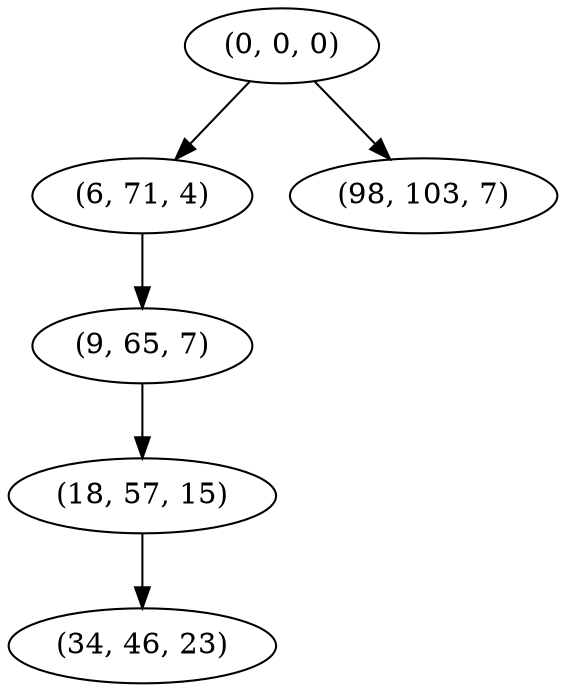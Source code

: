 digraph tree {
    "(0, 0, 0)";
    "(6, 71, 4)";
    "(9, 65, 7)";
    "(18, 57, 15)";
    "(34, 46, 23)";
    "(98, 103, 7)";
    "(0, 0, 0)" -> "(6, 71, 4)";
    "(0, 0, 0)" -> "(98, 103, 7)";
    "(6, 71, 4)" -> "(9, 65, 7)";
    "(9, 65, 7)" -> "(18, 57, 15)";
    "(18, 57, 15)" -> "(34, 46, 23)";
}
